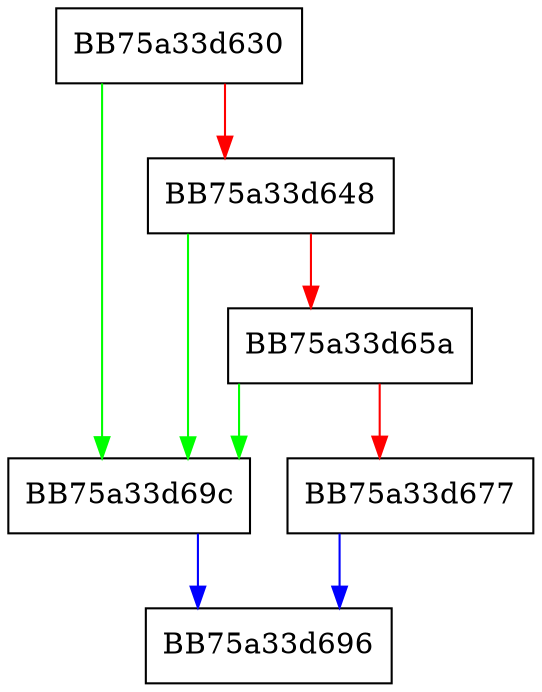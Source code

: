 digraph AllocNextState {
  node [shape="box"];
  graph [splines=ortho];
  BB75a33d630 -> BB75a33d69c [color="green"];
  BB75a33d630 -> BB75a33d648 [color="red"];
  BB75a33d648 -> BB75a33d69c [color="green"];
  BB75a33d648 -> BB75a33d65a [color="red"];
  BB75a33d65a -> BB75a33d69c [color="green"];
  BB75a33d65a -> BB75a33d677 [color="red"];
  BB75a33d677 -> BB75a33d696 [color="blue"];
  BB75a33d69c -> BB75a33d696 [color="blue"];
}